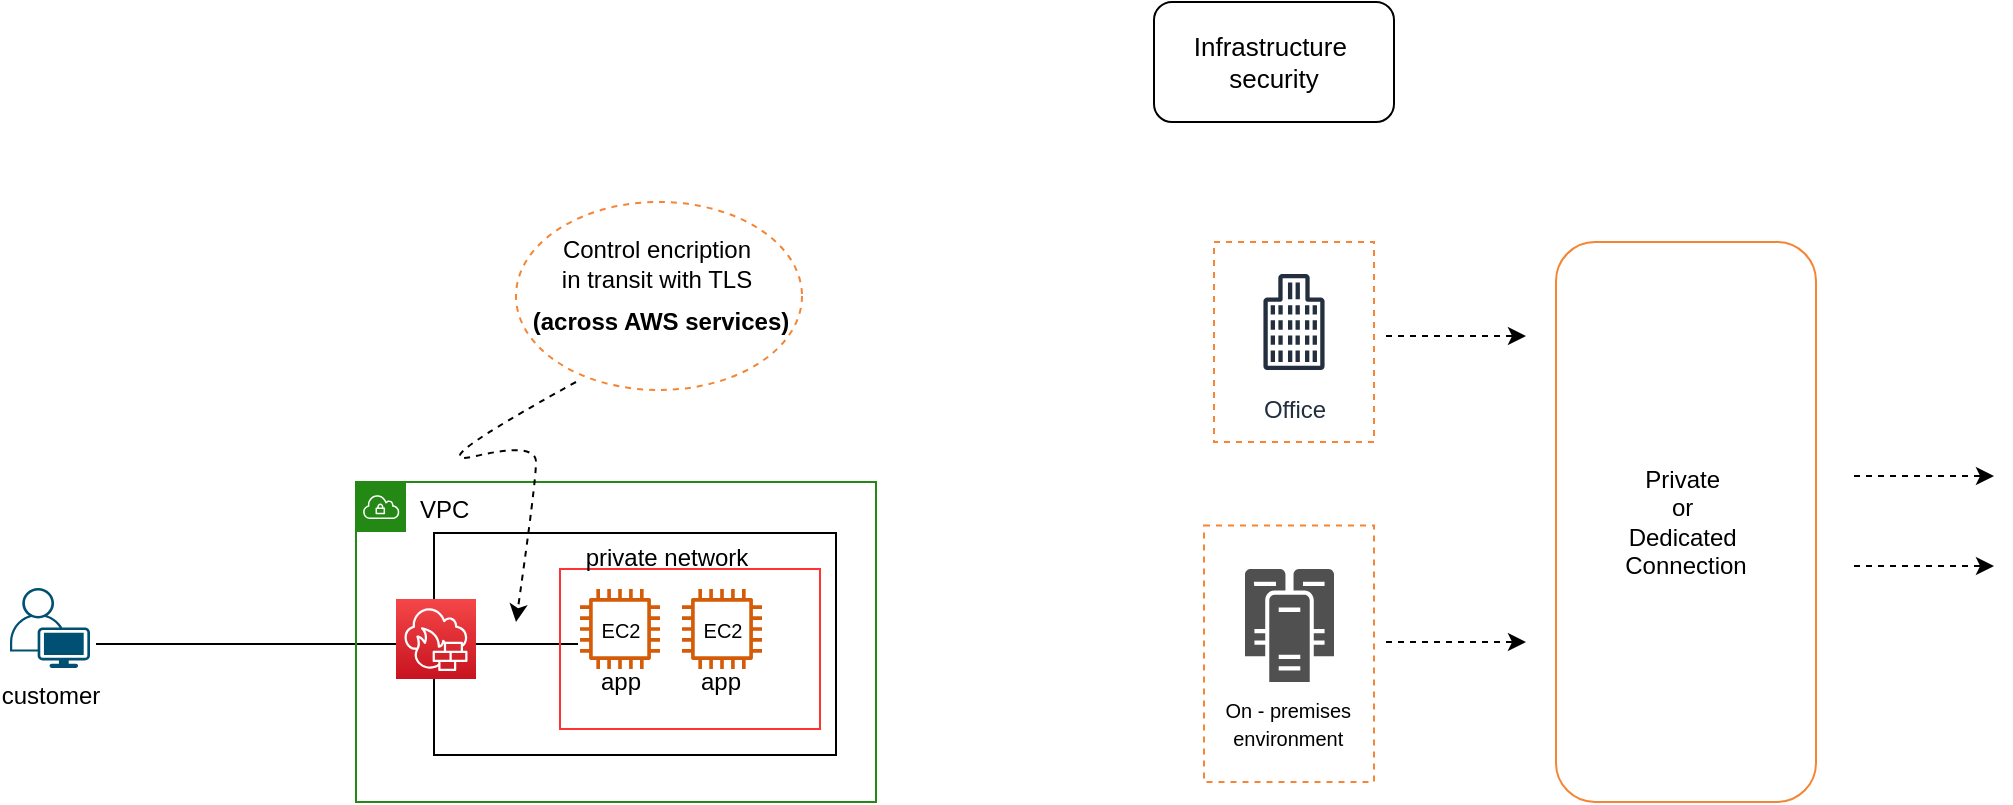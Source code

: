 <mxfile version="20.1.4" type="github">
  <diagram id="qvYg9TJNYh_p_2qdCzhL" name="Page-1">
    <mxGraphModel dx="7860" dy="1398" grid="1" gridSize="10" guides="1" tooltips="1" connect="1" arrows="1" fold="1" page="1" pageScale="1" pageWidth="1169" pageHeight="827" math="0" shadow="0">
      <root>
        <mxCell id="0" />
        <mxCell id="1" parent="0" />
        <mxCell id="hk6j71dAJvdS6BKl5xrb-41" value="" style="ellipse;whiteSpace=wrap;html=1;fontSize=12;fontColor=#000000;strokeColor=#F58534;fillColor=none;gradientColor=none;dashed=1;" vertex="1" parent="1">
          <mxGeometry x="-6689" y="-700" width="143" height="94" as="geometry" />
        </mxCell>
        <mxCell id="hk6j71dAJvdS6BKl5xrb-33" value="" style="endArrow=none;html=1;rounded=0;fontSize=12;fontColor=#000000;entryX=0.171;entryY=-0.129;entryDx=0;entryDy=0;entryPerimeter=0;" edge="1" parent="1">
          <mxGeometry width="50" height="50" relative="1" as="geometry">
            <mxPoint x="-6899" y="-479" as="sourcePoint" />
            <mxPoint x="-6658" y="-479" as="targetPoint" />
          </mxGeometry>
        </mxCell>
        <mxCell id="hk6j71dAJvdS6BKl5xrb-3" value="Infrastructure&amp;nbsp;&lt;br style=&quot;font-size: 13px;&quot;&gt;security" style="rounded=1;whiteSpace=wrap;html=1;fontColor=#000000;strokeColor=#000000;fillColor=none;gradientColor=default;fontSize=13;" vertex="1" parent="1">
          <mxGeometry x="-6370" y="-800" width="120" height="60" as="geometry" />
        </mxCell>
        <mxCell id="hk6j71dAJvdS6BKl5xrb-4" value="&lt;font color=&quot;#000000&quot;&gt;VPC&lt;/font&gt;" style="points=[[0,0],[0.25,0],[0.5,0],[0.75,0],[1,0],[1,0.25],[1,0.5],[1,0.75],[1,1],[0.75,1],[0.5,1],[0.25,1],[0,1],[0,0.75],[0,0.5],[0,0.25]];outlineConnect=0;gradientColor=none;html=1;whiteSpace=wrap;fontSize=12;fontStyle=0;container=1;pointerEvents=0;collapsible=0;recursiveResize=0;shape=mxgraph.aws4.group;grIcon=mxgraph.aws4.group_vpc;strokeColor=#248814;fillColor=none;verticalAlign=top;align=left;spacingLeft=30;fontColor=#AAB7B8;dashed=0;" vertex="1" parent="1">
          <mxGeometry x="-6769" y="-560" width="260" height="160" as="geometry" />
        </mxCell>
        <mxCell id="hk6j71dAJvdS6BKl5xrb-15" value="" style="rounded=0;whiteSpace=wrap;html=1;fontSize=10;fontColor=#000000;strokeColor=#FF3333;fillColor=none;gradientColor=none;" vertex="1" parent="hk6j71dAJvdS6BKl5xrb-4">
          <mxGeometry x="102" y="43.5" width="130" height="80" as="geometry" />
        </mxCell>
        <mxCell id="hk6j71dAJvdS6BKl5xrb-6" value="" style="rounded=0;whiteSpace=wrap;html=1;fontSize=13;fontColor=#000000;strokeColor=#000000;fillColor=none;gradientColor=default;" vertex="1" parent="hk6j71dAJvdS6BKl5xrb-4">
          <mxGeometry x="39" y="25.5" width="201" height="111" as="geometry" />
        </mxCell>
        <mxCell id="hk6j71dAJvdS6BKl5xrb-5" value="" style="sketch=0;points=[[0,0,0],[0.25,0,0],[0.5,0,0],[0.75,0,0],[1,0,0],[0,1,0],[0.25,1,0],[0.5,1,0],[0.75,1,0],[1,1,0],[0,0.25,0],[0,0.5,0],[0,0.75,0],[1,0.25,0],[1,0.5,0],[1,0.75,0]];outlineConnect=0;fontColor=#232F3E;gradientColor=#F54749;gradientDirection=north;fillColor=#C7131F;strokeColor=#ffffff;dashed=0;verticalLabelPosition=bottom;verticalAlign=top;align=center;html=1;fontSize=12;fontStyle=0;aspect=fixed;shape=mxgraph.aws4.resourceIcon;resIcon=mxgraph.aws4.network_firewall;" vertex="1" parent="hk6j71dAJvdS6BKl5xrb-4">
          <mxGeometry x="20" y="58.5" width="40" height="40" as="geometry" />
        </mxCell>
        <mxCell id="hk6j71dAJvdS6BKl5xrb-14" value="" style="group" vertex="1" connectable="0" parent="hk6j71dAJvdS6BKl5xrb-4">
          <mxGeometry x="163" y="53.5" width="40" height="40" as="geometry" />
        </mxCell>
        <mxCell id="hk6j71dAJvdS6BKl5xrb-8" value="" style="sketch=0;outlineConnect=0;fontColor=#232F3E;gradientColor=none;fillColor=#D45B07;strokeColor=none;dashed=0;verticalLabelPosition=bottom;verticalAlign=top;align=center;html=1;fontSize=12;fontStyle=0;aspect=fixed;pointerEvents=1;shape=mxgraph.aws4.ec2_m1_mac_instance;" vertex="1" parent="hk6j71dAJvdS6BKl5xrb-14">
          <mxGeometry width="40" height="40" as="geometry" />
        </mxCell>
        <mxCell id="hk6j71dAJvdS6BKl5xrb-13" value="" style="rounded=0;whiteSpace=wrap;html=1;fontSize=12;fontColor=#000000;strokeColor=none;fillColor=#FFFFFF;gradientColor=none;" vertex="1" parent="hk6j71dAJvdS6BKl5xrb-14">
          <mxGeometry x="9" y="9" width="22" height="22" as="geometry" />
        </mxCell>
        <mxCell id="hk6j71dAJvdS6BKl5xrb-9" value="&lt;font style=&quot;font-size: 10px;&quot;&gt;EC2&lt;/font&gt;" style="text;html=1;align=center;verticalAlign=middle;resizable=0;points=[];autosize=1;strokeColor=none;fillColor=none;fontSize=12;fontColor=#000000;" vertex="1" parent="hk6j71dAJvdS6BKl5xrb-14">
          <mxGeometry y="5" width="40" height="30" as="geometry" />
        </mxCell>
        <mxCell id="hk6j71dAJvdS6BKl5xrb-18" value="" style="group" vertex="1" connectable="0" parent="hk6j71dAJvdS6BKl5xrb-4">
          <mxGeometry x="112" y="53.5" width="40" height="40" as="geometry" />
        </mxCell>
        <mxCell id="hk6j71dAJvdS6BKl5xrb-19" value="" style="sketch=0;outlineConnect=0;fontColor=#232F3E;gradientColor=none;fillColor=#D45B07;strokeColor=none;dashed=0;verticalLabelPosition=bottom;verticalAlign=top;align=center;html=1;fontSize=12;fontStyle=0;aspect=fixed;pointerEvents=1;shape=mxgraph.aws4.ec2_m1_mac_instance;" vertex="1" parent="hk6j71dAJvdS6BKl5xrb-18">
          <mxGeometry width="40" height="40" as="geometry" />
        </mxCell>
        <mxCell id="hk6j71dAJvdS6BKl5xrb-20" value="" style="rounded=0;whiteSpace=wrap;html=1;fontSize=12;fontColor=#000000;strokeColor=none;fillColor=#FFFFFF;gradientColor=none;" vertex="1" parent="hk6j71dAJvdS6BKl5xrb-18">
          <mxGeometry x="9" y="9" width="22" height="22" as="geometry" />
        </mxCell>
        <mxCell id="hk6j71dAJvdS6BKl5xrb-21" value="&lt;font style=&quot;font-size: 10px;&quot;&gt;EC2&lt;/font&gt;" style="text;html=1;align=center;verticalAlign=middle;resizable=0;points=[];autosize=1;strokeColor=none;fillColor=none;fontSize=12;fontColor=#000000;" vertex="1" parent="hk6j71dAJvdS6BKl5xrb-18">
          <mxGeometry y="5" width="40" height="30" as="geometry" />
        </mxCell>
        <mxCell id="hk6j71dAJvdS6BKl5xrb-22" value="app" style="text;html=1;align=center;verticalAlign=middle;resizable=0;points=[];autosize=1;strokeColor=none;fillColor=none;fontSize=12;fontColor=#000000;" vertex="1" parent="hk6j71dAJvdS6BKl5xrb-4">
          <mxGeometry x="162" y="84.5" width="40" height="30" as="geometry" />
        </mxCell>
        <mxCell id="hk6j71dAJvdS6BKl5xrb-23" value="app" style="text;html=1;align=center;verticalAlign=middle;resizable=0;points=[];autosize=1;strokeColor=none;fillColor=none;fontSize=12;fontColor=#000000;" vertex="1" parent="hk6j71dAJvdS6BKl5xrb-4">
          <mxGeometry x="112" y="84.5" width="40" height="30" as="geometry" />
        </mxCell>
        <mxCell id="hk6j71dAJvdS6BKl5xrb-16" value="&lt;font style=&quot;font-size: 12px;&quot;&gt;private network&lt;/font&gt;" style="text;html=1;align=center;verticalAlign=middle;resizable=0;points=[];autosize=1;strokeColor=none;fillColor=none;fontSize=10;fontColor=#000000;" vertex="1" parent="hk6j71dAJvdS6BKl5xrb-4">
          <mxGeometry x="105" y="22.5" width="100" height="30" as="geometry" />
        </mxCell>
        <mxCell id="hk6j71dAJvdS6BKl5xrb-24" value="customer" style="points=[[0.35,0,0],[0.98,0.51,0],[1,0.71,0],[0.67,1,0],[0,0.795,0],[0,0.65,0]];verticalLabelPosition=bottom;sketch=0;html=1;verticalAlign=top;aspect=fixed;align=center;pointerEvents=1;shape=mxgraph.cisco19.user;fillColor=#005073;strokeColor=none;fontSize=12;fontColor=#000000;" vertex="1" parent="1">
          <mxGeometry x="-6942" y="-507" width="40" height="40" as="geometry" />
        </mxCell>
        <mxCell id="hk6j71dAJvdS6BKl5xrb-31" value="&lt;b&gt;(across AWS services)&lt;/b&gt;" style="text;html=1;align=center;verticalAlign=middle;resizable=0;points=[];autosize=1;strokeColor=none;fillColor=none;fontSize=12;fontColor=#000000;" vertex="1" parent="1">
          <mxGeometry x="-6692" y="-655" width="150" height="30" as="geometry" />
        </mxCell>
        <mxCell id="hk6j71dAJvdS6BKl5xrb-32" value="Control encription &lt;br&gt;in transit with TLS" style="text;html=1;align=center;verticalAlign=middle;resizable=0;points=[];autosize=1;strokeColor=none;fillColor=none;fontSize=12;fontColor=#000000;" vertex="1" parent="1">
          <mxGeometry x="-6679" y="-689" width="120" height="40" as="geometry" />
        </mxCell>
        <mxCell id="hk6j71dAJvdS6BKl5xrb-42" value="" style="curved=1;endArrow=classic;html=1;rounded=0;fontSize=12;fontColor=#000000;dashed=1;" edge="1" parent="1">
          <mxGeometry width="50" height="50" relative="1" as="geometry">
            <mxPoint x="-6659" y="-610" as="sourcePoint" />
            <mxPoint x="-6689" y="-490" as="targetPoint" />
            <Array as="points">
              <mxPoint x="-6739" y="-566" />
              <mxPoint x="-6679" y="-580" />
              <mxPoint x="-6679" y="-560" />
            </Array>
          </mxGeometry>
        </mxCell>
        <mxCell id="hk6j71dAJvdS6BKl5xrb-43" value="Office" style="sketch=0;outlineConnect=0;fontColor=#232F3E;gradientColor=none;strokeColor=#232F3E;fillColor=none;dashed=0;verticalLabelPosition=bottom;verticalAlign=top;align=center;html=1;fontSize=12;fontStyle=0;aspect=fixed;shape=mxgraph.aws4.resourceIcon;resIcon=mxgraph.aws4.office_building;" vertex="1" parent="1">
          <mxGeometry x="-6330" y="-670" width="60" height="60" as="geometry" />
        </mxCell>
        <mxCell id="hk6j71dAJvdS6BKl5xrb-44" value="&lt;font style=&quot;font-size: 10px;&quot;&gt;On - premises&amp;nbsp;&lt;br&gt;environment&amp;nbsp;&lt;/font&gt;" style="sketch=0;pointerEvents=1;shadow=0;dashed=0;html=1;strokeColor=none;fillColor=#505050;labelPosition=center;verticalLabelPosition=bottom;verticalAlign=top;outlineConnect=0;align=center;shape=mxgraph.office.servers.cluster_server;fontSize=12;fontColor=#000000;" vertex="1" parent="1">
          <mxGeometry x="-6324.5" y="-516.5" width="44.5" height="56.5" as="geometry" />
        </mxCell>
        <mxCell id="hk6j71dAJvdS6BKl5xrb-45" value="" style="rounded=0;whiteSpace=wrap;html=1;dashed=1;fontSize=10;fontColor=#000000;strokeColor=#F58534;fillColor=none;gradientColor=none;" vertex="1" parent="1">
          <mxGeometry x="-6340" y="-680" width="80" height="100" as="geometry" />
        </mxCell>
        <mxCell id="hk6j71dAJvdS6BKl5xrb-46" value="" style="rounded=0;whiteSpace=wrap;html=1;dashed=1;fontSize=10;fontColor=#000000;strokeColor=#F58534;fillColor=none;gradientColor=none;" vertex="1" parent="1">
          <mxGeometry x="-6345" y="-538.25" width="85" height="128.25" as="geometry" />
        </mxCell>
        <mxCell id="hk6j71dAJvdS6BKl5xrb-47" value="" style="endArrow=classic;html=1;rounded=0;dashed=1;fontSize=10;fontColor=#000000;" edge="1" parent="1">
          <mxGeometry width="50" height="50" relative="1" as="geometry">
            <mxPoint x="-6254" y="-633" as="sourcePoint" />
            <mxPoint x="-6184" y="-633" as="targetPoint" />
          </mxGeometry>
        </mxCell>
        <mxCell id="hk6j71dAJvdS6BKl5xrb-48" value="" style="endArrow=classic;html=1;rounded=0;dashed=1;fontSize=10;fontColor=#000000;" edge="1" parent="1">
          <mxGeometry width="50" height="50" relative="1" as="geometry">
            <mxPoint x="-6254" y="-480" as="sourcePoint" />
            <mxPoint x="-6184" y="-480" as="targetPoint" />
          </mxGeometry>
        </mxCell>
        <mxCell id="hk6j71dAJvdS6BKl5xrb-49" value="&lt;font style=&quot;font-size: 12px;&quot;&gt;Private&amp;nbsp;&lt;br&gt;or&amp;nbsp;&lt;br&gt;Dedicated&amp;nbsp;&lt;br&gt;Connection&lt;/font&gt;" style="rounded=1;whiteSpace=wrap;html=1;fontSize=10;fontColor=#000000;strokeColor=#F58534;fillColor=none;gradientColor=none;align=center;" vertex="1" parent="1">
          <mxGeometry x="-6169" y="-680" width="130" height="280" as="geometry" />
        </mxCell>
        <mxCell id="hk6j71dAJvdS6BKl5xrb-50" value="" style="endArrow=classic;html=1;rounded=0;dashed=1;fontSize=10;fontColor=#000000;" edge="1" parent="1">
          <mxGeometry width="50" height="50" relative="1" as="geometry">
            <mxPoint x="-6020" y="-563" as="sourcePoint" />
            <mxPoint x="-5950" y="-563" as="targetPoint" />
          </mxGeometry>
        </mxCell>
        <mxCell id="hk6j71dAJvdS6BKl5xrb-51" value="" style="endArrow=classic;html=1;rounded=0;dashed=1;fontSize=10;fontColor=#000000;" edge="1" parent="1">
          <mxGeometry width="50" height="50" relative="1" as="geometry">
            <mxPoint x="-6020" y="-518" as="sourcePoint" />
            <mxPoint x="-5950" y="-518" as="targetPoint" />
          </mxGeometry>
        </mxCell>
      </root>
    </mxGraphModel>
  </diagram>
</mxfile>
